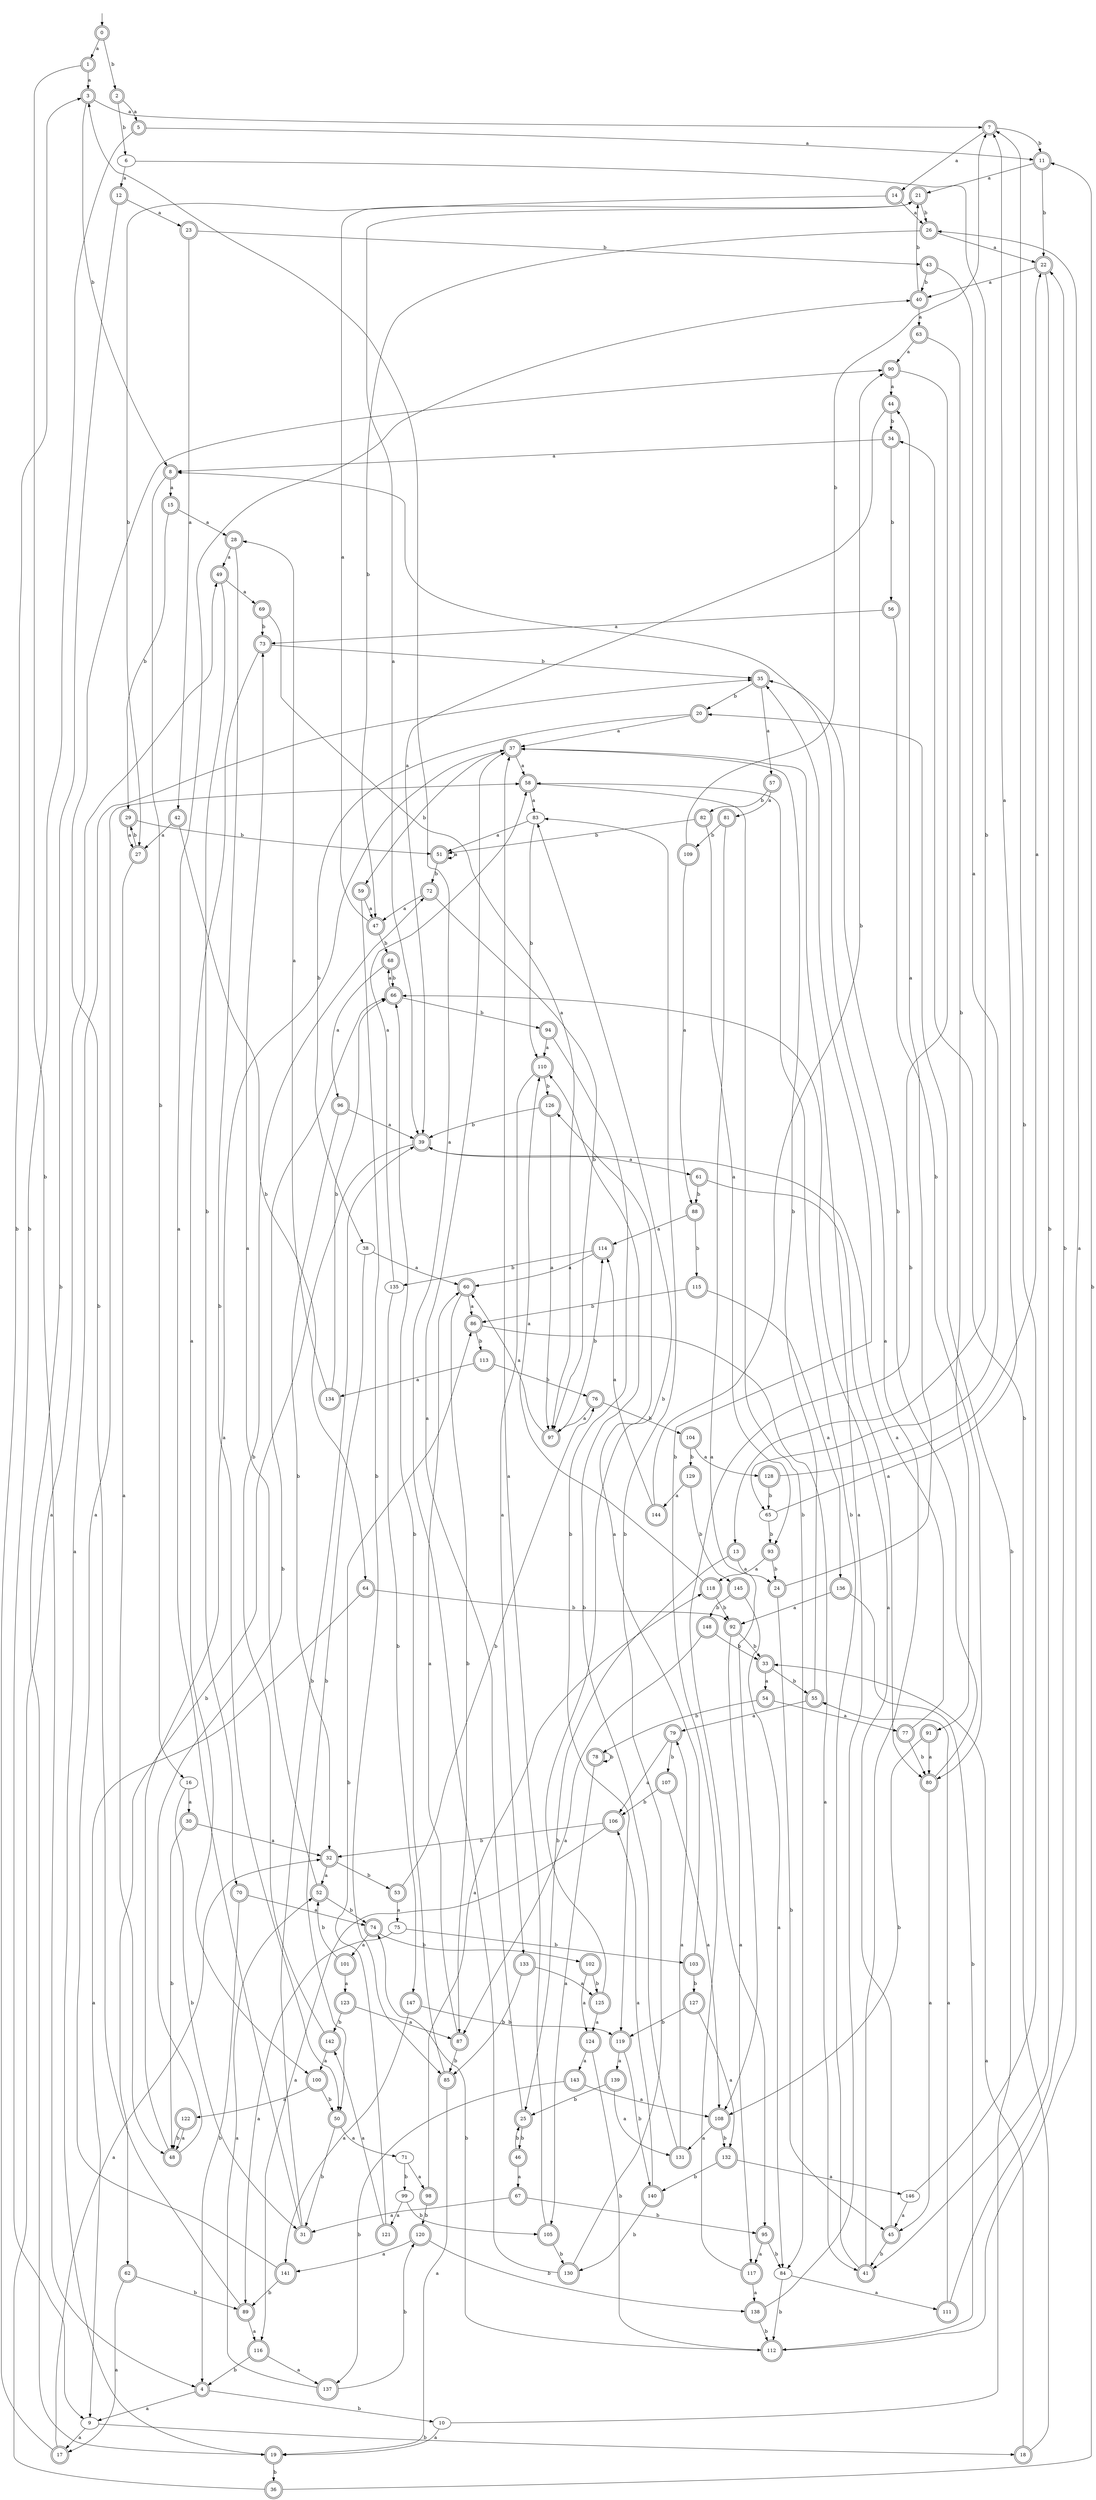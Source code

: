digraph RandomDFA {
  __start0 [label="", shape=none];
  __start0 -> 0 [label=""];
  0 [shape=circle] [shape=doublecircle]
  0 -> 1 [label="a"]
  0 -> 2 [label="b"]
  1 [shape=doublecircle]
  1 -> 3 [label="a"]
  1 -> 4 [label="b"]
  2 [shape=doublecircle]
  2 -> 5 [label="a"]
  2 -> 6 [label="b"]
  3 [shape=doublecircle]
  3 -> 7 [label="a"]
  3 -> 8 [label="b"]
  4 [shape=doublecircle]
  4 -> 9 [label="a"]
  4 -> 10 [label="b"]
  5 [shape=doublecircle]
  5 -> 11 [label="a"]
  5 -> 9 [label="b"]
  6
  6 -> 12 [label="a"]
  6 -> 13 [label="b"]
  7 [shape=doublecircle]
  7 -> 14 [label="a"]
  7 -> 11 [label="b"]
  8 [shape=doublecircle]
  8 -> 15 [label="a"]
  8 -> 16 [label="b"]
  9
  9 -> 17 [label="a"]
  9 -> 18 [label="b"]
  10
  10 -> 19 [label="a"]
  10 -> 20 [label="b"]
  11 [shape=doublecircle]
  11 -> 21 [label="a"]
  11 -> 22 [label="b"]
  12 [shape=doublecircle]
  12 -> 23 [label="a"]
  12 -> 19 [label="b"]
  13 [shape=doublecircle]
  13 -> 24 [label="a"]
  13 -> 25 [label="b"]
  14 [shape=doublecircle]
  14 -> 26 [label="a"]
  14 -> 27 [label="b"]
  15 [shape=doublecircle]
  15 -> 28 [label="a"]
  15 -> 29 [label="b"]
  16
  16 -> 30 [label="a"]
  16 -> 31 [label="b"]
  17 [shape=doublecircle]
  17 -> 32 [label="a"]
  17 -> 3 [label="b"]
  18 [shape=doublecircle]
  18 -> 33 [label="a"]
  18 -> 34 [label="b"]
  19 [shape=doublecircle]
  19 -> 35 [label="a"]
  19 -> 36 [label="b"]
  20 [shape=doublecircle]
  20 -> 37 [label="a"]
  20 -> 38 [label="b"]
  21 [shape=doublecircle]
  21 -> 39 [label="a"]
  21 -> 26 [label="b"]
  22 [shape=doublecircle]
  22 -> 40 [label="a"]
  22 -> 41 [label="b"]
  23 [shape=doublecircle]
  23 -> 42 [label="a"]
  23 -> 43 [label="b"]
  24 [shape=doublecircle]
  24 -> 44 [label="a"]
  24 -> 45 [label="b"]
  25 [shape=doublecircle]
  25 -> 37 [label="a"]
  25 -> 46 [label="b"]
  26 [shape=doublecircle]
  26 -> 22 [label="a"]
  26 -> 47 [label="b"]
  27 [shape=doublecircle]
  27 -> 48 [label="a"]
  27 -> 29 [label="b"]
  28 [shape=doublecircle]
  28 -> 49 [label="a"]
  28 -> 50 [label="b"]
  29 [shape=doublecircle]
  29 -> 27 [label="a"]
  29 -> 51 [label="b"]
  30 [shape=doublecircle]
  30 -> 32 [label="a"]
  30 -> 48 [label="b"]
  31 [shape=doublecircle]
  31 -> 40 [label="a"]
  31 -> 39 [label="b"]
  32 [shape=doublecircle]
  32 -> 52 [label="a"]
  32 -> 53 [label="b"]
  33 [shape=doublecircle]
  33 -> 54 [label="a"]
  33 -> 55 [label="b"]
  34 [shape=doublecircle]
  34 -> 8 [label="a"]
  34 -> 56 [label="b"]
  35 [shape=doublecircle]
  35 -> 57 [label="a"]
  35 -> 20 [label="b"]
  36 [shape=doublecircle]
  36 -> 49 [label="a"]
  36 -> 11 [label="b"]
  37 [shape=doublecircle]
  37 -> 58 [label="a"]
  37 -> 59 [label="b"]
  38
  38 -> 60 [label="a"]
  38 -> 50 [label="b"]
  39 [shape=doublecircle]
  39 -> 61 [label="a"]
  39 -> 62 [label="b"]
  40 [shape=doublecircle]
  40 -> 63 [label="a"]
  40 -> 21 [label="b"]
  41 [shape=doublecircle]
  41 -> 8 [label="a"]
  41 -> 58 [label="b"]
  42 [shape=doublecircle]
  42 -> 27 [label="a"]
  42 -> 64 [label="b"]
  43 [shape=doublecircle]
  43 -> 65 [label="a"]
  43 -> 40 [label="b"]
  44 [shape=doublecircle]
  44 -> 39 [label="a"]
  44 -> 34 [label="b"]
  45 [shape=doublecircle]
  45 -> 66 [label="a"]
  45 -> 41 [label="b"]
  46 [shape=doublecircle]
  46 -> 67 [label="a"]
  46 -> 25 [label="b"]
  47 [shape=doublecircle]
  47 -> 21 [label="a"]
  47 -> 68 [label="b"]
  48 [shape=doublecircle]
  48 -> 37 [label="a"]
  48 -> 66 [label="b"]
  49 [shape=doublecircle]
  49 -> 69 [label="a"]
  49 -> 70 [label="b"]
  50 [shape=doublecircle]
  50 -> 71 [label="a"]
  50 -> 31 [label="b"]
  51 [shape=doublecircle]
  51 -> 51 [label="a"]
  51 -> 72 [label="b"]
  52 [shape=doublecircle]
  52 -> 73 [label="a"]
  52 -> 74 [label="b"]
  53 [shape=doublecircle]
  53 -> 75 [label="a"]
  53 -> 76 [label="b"]
  54 [shape=doublecircle]
  54 -> 77 [label="a"]
  54 -> 78 [label="b"]
  55 [shape=doublecircle]
  55 -> 79 [label="a"]
  55 -> 37 [label="b"]
  56 [shape=doublecircle]
  56 -> 73 [label="a"]
  56 -> 80 [label="b"]
  57 [shape=doublecircle]
  57 -> 81 [label="a"]
  57 -> 82 [label="b"]
  58 [shape=doublecircle]
  58 -> 83 [label="a"]
  58 -> 84 [label="b"]
  59 [shape=doublecircle]
  59 -> 47 [label="a"]
  59 -> 85 [label="b"]
  60 [shape=doublecircle]
  60 -> 86 [label="a"]
  60 -> 87 [label="b"]
  61 [shape=doublecircle]
  61 -> 80 [label="a"]
  61 -> 88 [label="b"]
  62 [shape=doublecircle]
  62 -> 17 [label="a"]
  62 -> 89 [label="b"]
  63 [shape=doublecircle]
  63 -> 90 [label="a"]
  63 -> 91 [label="b"]
  64 [shape=doublecircle]
  64 -> 9 [label="a"]
  64 -> 92 [label="b"]
  65
  65 -> 7 [label="a"]
  65 -> 93 [label="b"]
  66 [shape=doublecircle]
  66 -> 68 [label="a"]
  66 -> 94 [label="b"]
  67 [shape=doublecircle]
  67 -> 31 [label="a"]
  67 -> 95 [label="b"]
  68 [shape=doublecircle]
  68 -> 96 [label="a"]
  68 -> 66 [label="b"]
  69 [shape=doublecircle]
  69 -> 97 [label="a"]
  69 -> 73 [label="b"]
  70 [shape=doublecircle]
  70 -> 74 [label="a"]
  70 -> 4 [label="b"]
  71
  71 -> 98 [label="a"]
  71 -> 99 [label="b"]
  72 [shape=doublecircle]
  72 -> 47 [label="a"]
  72 -> 97 [label="b"]
  73 [shape=doublecircle]
  73 -> 100 [label="a"]
  73 -> 35 [label="b"]
  74 [shape=doublecircle]
  74 -> 101 [label="a"]
  74 -> 102 [label="b"]
  75
  75 -> 89 [label="a"]
  75 -> 103 [label="b"]
  76 [shape=doublecircle]
  76 -> 97 [label="a"]
  76 -> 104 [label="b"]
  77 [shape=doublecircle]
  77 -> 39 [label="a"]
  77 -> 80 [label="b"]
  78 [shape=doublecircle]
  78 -> 105 [label="a"]
  78 -> 78 [label="b"]
  79 [shape=doublecircle]
  79 -> 106 [label="a"]
  79 -> 107 [label="b"]
  80 [shape=doublecircle]
  80 -> 45 [label="a"]
  80 -> 35 [label="b"]
  81 [shape=doublecircle]
  81 -> 108 [label="a"]
  81 -> 109 [label="b"]
  82 [shape=doublecircle]
  82 -> 93 [label="a"]
  82 -> 51 [label="b"]
  83
  83 -> 51 [label="a"]
  83 -> 110 [label="b"]
  84
  84 -> 111 [label="a"]
  84 -> 112 [label="b"]
  85 [shape=doublecircle]
  85 -> 19 [label="a"]
  85 -> 66 [label="b"]
  86 [shape=doublecircle]
  86 -> 41 [label="a"]
  86 -> 113 [label="b"]
  87 [shape=doublecircle]
  87 -> 60 [label="a"]
  87 -> 85 [label="b"]
  88 [shape=doublecircle]
  88 -> 114 [label="a"]
  88 -> 115 [label="b"]
  89 [shape=doublecircle]
  89 -> 116 [label="a"]
  89 -> 90 [label="b"]
  90 [shape=doublecircle]
  90 -> 44 [label="a"]
  90 -> 95 [label="b"]
  91 [shape=doublecircle]
  91 -> 80 [label="a"]
  91 -> 108 [label="b"]
  92 [shape=doublecircle]
  92 -> 117 [label="a"]
  92 -> 33 [label="b"]
  93 [shape=doublecircle]
  93 -> 118 [label="a"]
  93 -> 24 [label="b"]
  94 [shape=doublecircle]
  94 -> 110 [label="a"]
  94 -> 119 [label="b"]
  95 [shape=doublecircle]
  95 -> 117 [label="a"]
  95 -> 84 [label="b"]
  96 [shape=doublecircle]
  96 -> 39 [label="a"]
  96 -> 32 [label="b"]
  97 [shape=doublecircle]
  97 -> 60 [label="a"]
  97 -> 114 [label="b"]
  98 [shape=doublecircle]
  98 -> 118 [label="a"]
  98 -> 120 [label="b"]
  99
  99 -> 121 [label="a"]
  99 -> 105 [label="b"]
  100 [shape=doublecircle]
  100 -> 122 [label="a"]
  100 -> 50 [label="b"]
  101 [shape=doublecircle]
  101 -> 123 [label="a"]
  101 -> 52 [label="b"]
  102 [shape=doublecircle]
  102 -> 124 [label="a"]
  102 -> 125 [label="b"]
  103 [shape=doublecircle]
  103 -> 126 [label="a"]
  103 -> 127 [label="b"]
  104 [shape=doublecircle]
  104 -> 128 [label="a"]
  104 -> 129 [label="b"]
  105 [shape=doublecircle]
  105 -> 37 [label="a"]
  105 -> 130 [label="b"]
  106 [shape=doublecircle]
  106 -> 116 [label="a"]
  106 -> 32 [label="b"]
  107 [shape=doublecircle]
  107 -> 108 [label="a"]
  107 -> 106 [label="b"]
  108 [shape=doublecircle]
  108 -> 131 [label="a"]
  108 -> 132 [label="b"]
  109 [shape=doublecircle]
  109 -> 88 [label="a"]
  109 -> 7 [label="b"]
  110 [shape=doublecircle]
  110 -> 133 [label="a"]
  110 -> 126 [label="b"]
  111 [shape=doublecircle]
  111 -> 55 [label="a"]
  111 -> 22 [label="b"]
  112 [shape=doublecircle]
  112 -> 26 [label="a"]
  112 -> 74 [label="b"]
  113 [shape=doublecircle]
  113 -> 134 [label="a"]
  113 -> 76 [label="b"]
  114 [shape=doublecircle]
  114 -> 60 [label="a"]
  114 -> 135 [label="b"]
  115 [shape=doublecircle]
  115 -> 136 [label="a"]
  115 -> 86 [label="b"]
  116 [shape=doublecircle]
  116 -> 137 [label="a"]
  116 -> 4 [label="b"]
  117 [shape=doublecircle]
  117 -> 138 [label="a"]
  117 -> 35 [label="b"]
  118 [shape=doublecircle]
  118 -> 110 [label="a"]
  118 -> 92 [label="b"]
  119 [shape=doublecircle]
  119 -> 139 [label="a"]
  119 -> 140 [label="b"]
  120 [shape=doublecircle]
  120 -> 141 [label="a"]
  120 -> 138 [label="b"]
  121 [shape=doublecircle]
  121 -> 142 [label="a"]
  121 -> 86 [label="b"]
  122 [shape=doublecircle]
  122 -> 48 [label="a"]
  122 -> 48 [label="b"]
  123 [shape=doublecircle]
  123 -> 87 [label="a"]
  123 -> 142 [label="b"]
  124 [shape=doublecircle]
  124 -> 143 [label="a"]
  124 -> 112 [label="b"]
  125 [shape=doublecircle]
  125 -> 124 [label="a"]
  125 -> 83 [label="b"]
  126 [shape=doublecircle]
  126 -> 97 [label="a"]
  126 -> 39 [label="b"]
  127 [shape=doublecircle]
  127 -> 132 [label="a"]
  127 -> 119 [label="b"]
  128 [shape=doublecircle]
  128 -> 22 [label="a"]
  128 -> 65 [label="b"]
  129 [shape=doublecircle]
  129 -> 144 [label="a"]
  129 -> 145 [label="b"]
  130 [shape=doublecircle]
  130 -> 3 [label="a"]
  130 -> 83 [label="b"]
  131 [shape=doublecircle]
  131 -> 79 [label="a"]
  131 -> 110 [label="b"]
  132 [shape=doublecircle]
  132 -> 146 [label="a"]
  132 -> 140 [label="b"]
  133 [shape=doublecircle]
  133 -> 125 [label="a"]
  133 -> 85 [label="b"]
  134 [shape=doublecircle]
  134 -> 28 [label="a"]
  134 -> 66 [label="b"]
  135
  135 -> 58 [label="a"]
  135 -> 147 [label="b"]
  136 [shape=doublecircle]
  136 -> 92 [label="a"]
  136 -> 112 [label="b"]
  137 [shape=doublecircle]
  137 -> 52 [label="a"]
  137 -> 120 [label="b"]
  138 [shape=doublecircle]
  138 -> 37 [label="a"]
  138 -> 112 [label="b"]
  139 [shape=doublecircle]
  139 -> 131 [label="a"]
  139 -> 25 [label="b"]
  140 [shape=doublecircle]
  140 -> 106 [label="a"]
  140 -> 130 [label="b"]
  141 [shape=doublecircle]
  141 -> 58 [label="a"]
  141 -> 89 [label="b"]
  142 [shape=doublecircle]
  142 -> 100 [label="a"]
  142 -> 72 [label="b"]
  143 [shape=doublecircle]
  143 -> 108 [label="a"]
  143 -> 137 [label="b"]
  144 [shape=doublecircle]
  144 -> 114 [label="a"]
  144 -> 90 [label="b"]
  145 [shape=doublecircle]
  145 -> 84 [label="a"]
  145 -> 148 [label="b"]
  146
  146 -> 45 [label="a"]
  146 -> 7 [label="b"]
  147 [shape=doublecircle]
  147 -> 141 [label="a"]
  147 -> 119 [label="b"]
  148 [shape=doublecircle]
  148 -> 87 [label="a"]
  148 -> 33 [label="b"]
}
